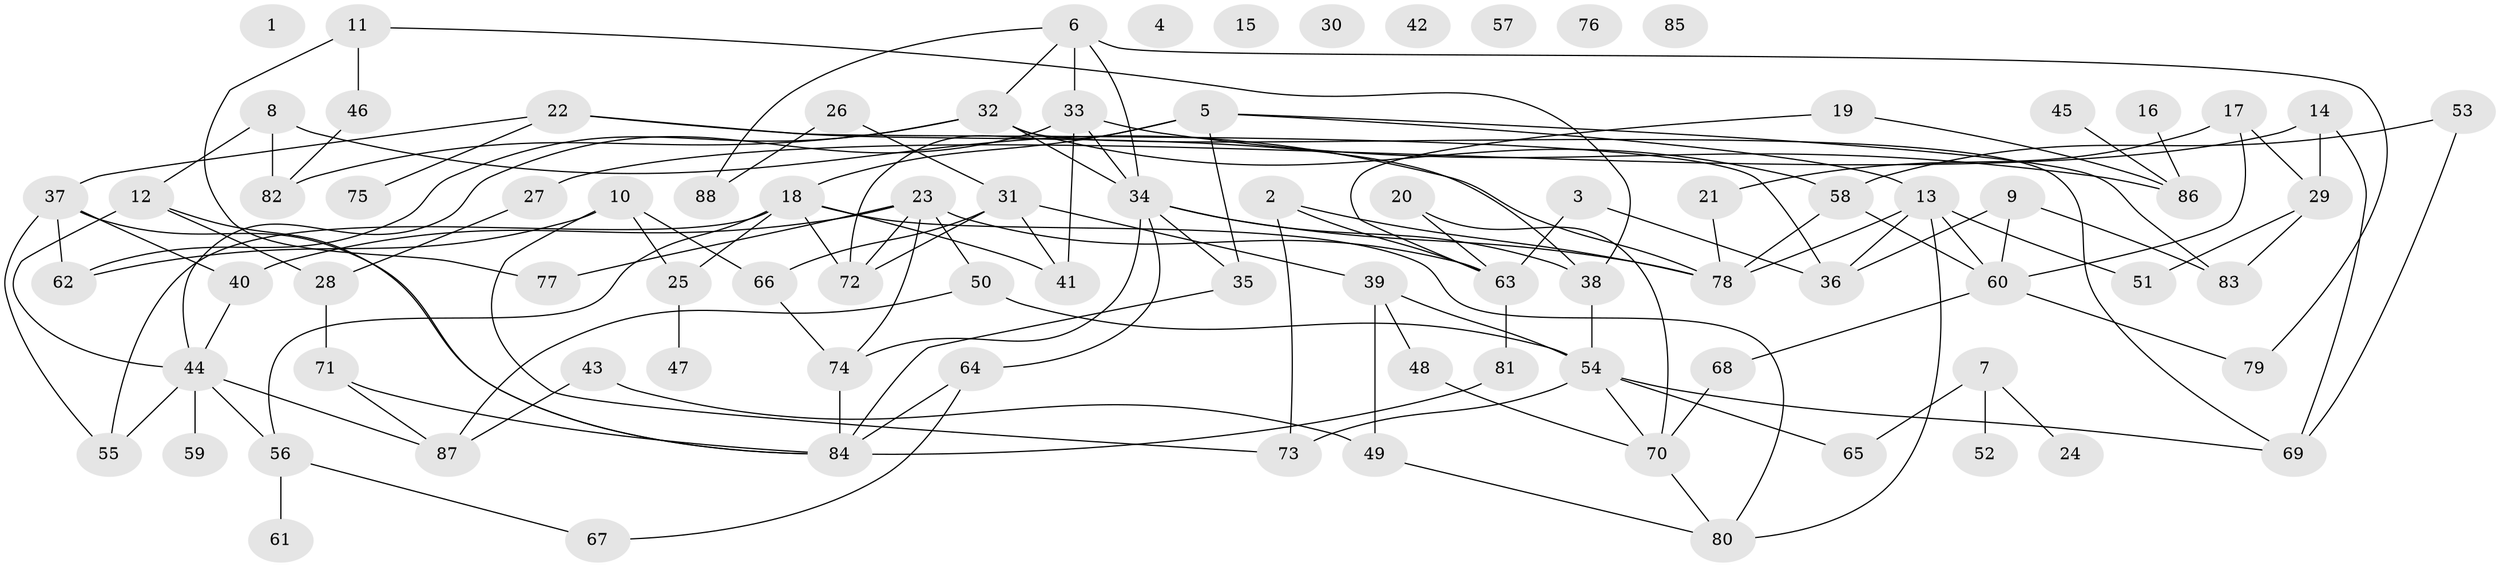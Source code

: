 // coarse degree distribution, {0: 0.13559322033898305, 4: 0.11864406779661017, 6: 0.1016949152542373, 8: 0.0847457627118644, 5: 0.1016949152542373, 3: 0.15254237288135594, 1: 0.13559322033898305, 7: 0.03389830508474576, 2: 0.11864406779661017, 9: 0.01694915254237288}
// Generated by graph-tools (version 1.1) at 2025/41/03/06/25 10:41:22]
// undirected, 88 vertices, 136 edges
graph export_dot {
graph [start="1"]
  node [color=gray90,style=filled];
  1;
  2;
  3;
  4;
  5;
  6;
  7;
  8;
  9;
  10;
  11;
  12;
  13;
  14;
  15;
  16;
  17;
  18;
  19;
  20;
  21;
  22;
  23;
  24;
  25;
  26;
  27;
  28;
  29;
  30;
  31;
  32;
  33;
  34;
  35;
  36;
  37;
  38;
  39;
  40;
  41;
  42;
  43;
  44;
  45;
  46;
  47;
  48;
  49;
  50;
  51;
  52;
  53;
  54;
  55;
  56;
  57;
  58;
  59;
  60;
  61;
  62;
  63;
  64;
  65;
  66;
  67;
  68;
  69;
  70;
  71;
  72;
  73;
  74;
  75;
  76;
  77;
  78;
  79;
  80;
  81;
  82;
  83;
  84;
  85;
  86;
  87;
  88;
  2 -- 63;
  2 -- 73;
  2 -- 78;
  3 -- 36;
  3 -- 63;
  5 -- 13;
  5 -- 18;
  5 -- 35;
  5 -- 72;
  5 -- 83;
  6 -- 32;
  6 -- 33;
  6 -- 34;
  6 -- 79;
  6 -- 88;
  7 -- 24;
  7 -- 52;
  7 -- 65;
  8 -- 12;
  8 -- 78;
  8 -- 82;
  9 -- 36;
  9 -- 60;
  9 -- 83;
  10 -- 25;
  10 -- 62;
  10 -- 66;
  10 -- 73;
  11 -- 38;
  11 -- 46;
  11 -- 77;
  12 -- 28;
  12 -- 44;
  12 -- 84;
  13 -- 36;
  13 -- 51;
  13 -- 60;
  13 -- 78;
  13 -- 80;
  14 -- 27;
  14 -- 29;
  14 -- 69;
  16 -- 86;
  17 -- 21;
  17 -- 29;
  17 -- 60;
  18 -- 25;
  18 -- 41;
  18 -- 55;
  18 -- 56;
  18 -- 72;
  18 -- 80;
  19 -- 63;
  19 -- 86;
  20 -- 63;
  20 -- 70;
  21 -- 78;
  22 -- 36;
  22 -- 37;
  22 -- 38;
  22 -- 75;
  23 -- 40;
  23 -- 50;
  23 -- 63;
  23 -- 72;
  23 -- 74;
  23 -- 77;
  25 -- 47;
  26 -- 31;
  26 -- 88;
  27 -- 28;
  28 -- 71;
  29 -- 51;
  29 -- 83;
  31 -- 39;
  31 -- 41;
  31 -- 66;
  31 -- 72;
  32 -- 34;
  32 -- 58;
  32 -- 62;
  32 -- 69;
  32 -- 82;
  33 -- 34;
  33 -- 41;
  33 -- 44;
  33 -- 86;
  34 -- 35;
  34 -- 38;
  34 -- 64;
  34 -- 74;
  34 -- 78;
  35 -- 84;
  37 -- 40;
  37 -- 55;
  37 -- 62;
  37 -- 84;
  38 -- 54;
  39 -- 48;
  39 -- 49;
  39 -- 54;
  40 -- 44;
  43 -- 49;
  43 -- 87;
  44 -- 55;
  44 -- 56;
  44 -- 59;
  44 -- 87;
  45 -- 86;
  46 -- 82;
  48 -- 70;
  49 -- 80;
  50 -- 54;
  50 -- 87;
  53 -- 58;
  53 -- 69;
  54 -- 65;
  54 -- 69;
  54 -- 70;
  54 -- 73;
  56 -- 61;
  56 -- 67;
  58 -- 60;
  58 -- 78;
  60 -- 68;
  60 -- 79;
  63 -- 81;
  64 -- 67;
  64 -- 84;
  66 -- 74;
  68 -- 70;
  70 -- 80;
  71 -- 84;
  71 -- 87;
  74 -- 84;
  81 -- 84;
}
